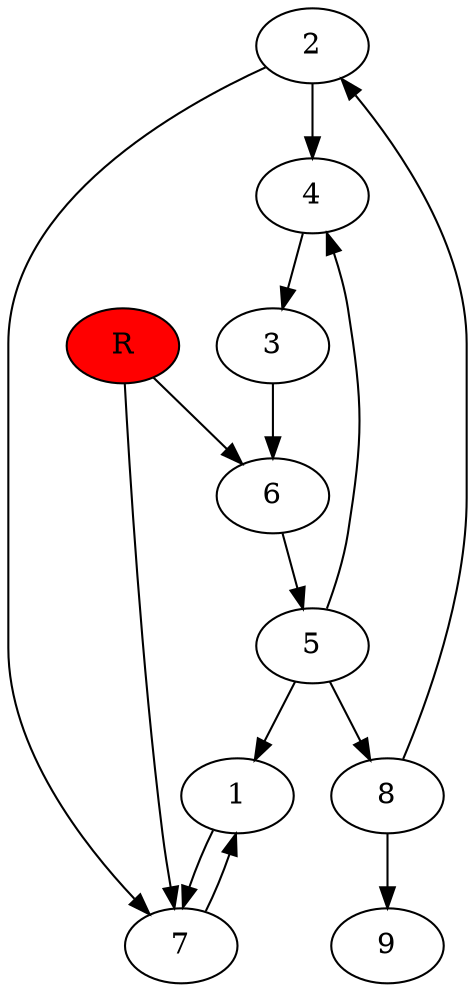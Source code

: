 digraph prb27297 {
	1
	2
	3
	4
	5
	6
	7
	8
	R [fillcolor="#ff0000" style=filled]
	1 -> 7
	2 -> 4
	2 -> 7
	3 -> 6
	4 -> 3
	5 -> 1
	5 -> 4
	5 -> 8
	6 -> 5
	7 -> 1
	8 -> 2
	8 -> 9
	R -> 6
	R -> 7
}
